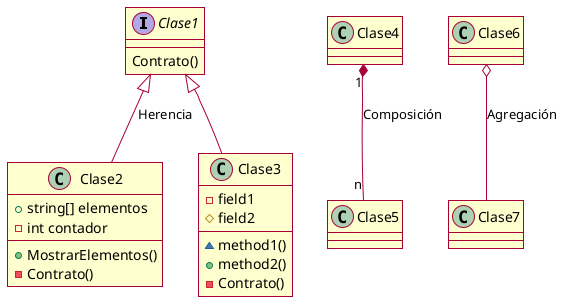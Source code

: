 @startuml Tutorial

' =================================== TWEAKS ===================================
skin rose
skinparam classFontName Calibri
skinparam shadowing false
' ------------------------------------------------------------------------------

    interface Clase1
    {
        Contrato()
    }
 
    class Clase2
    {
        +string[] elementos
        -int contador
        +MostrarElementos()
        -Contrato()
    }

    class Clase3
    {
        'private
        -field1
        'protected
        #field2

        'package private
        ~method1()
        'public
        +method2()
        -Contrato()
    }
 
    Clase1 <|-- Clase2: Herencia
    Clase1 <|-- Clase3
    
    Clase4 "1" *-- "n" Clase5: Composición
    Clase6 o-- Clase7: Agregación

@enduml